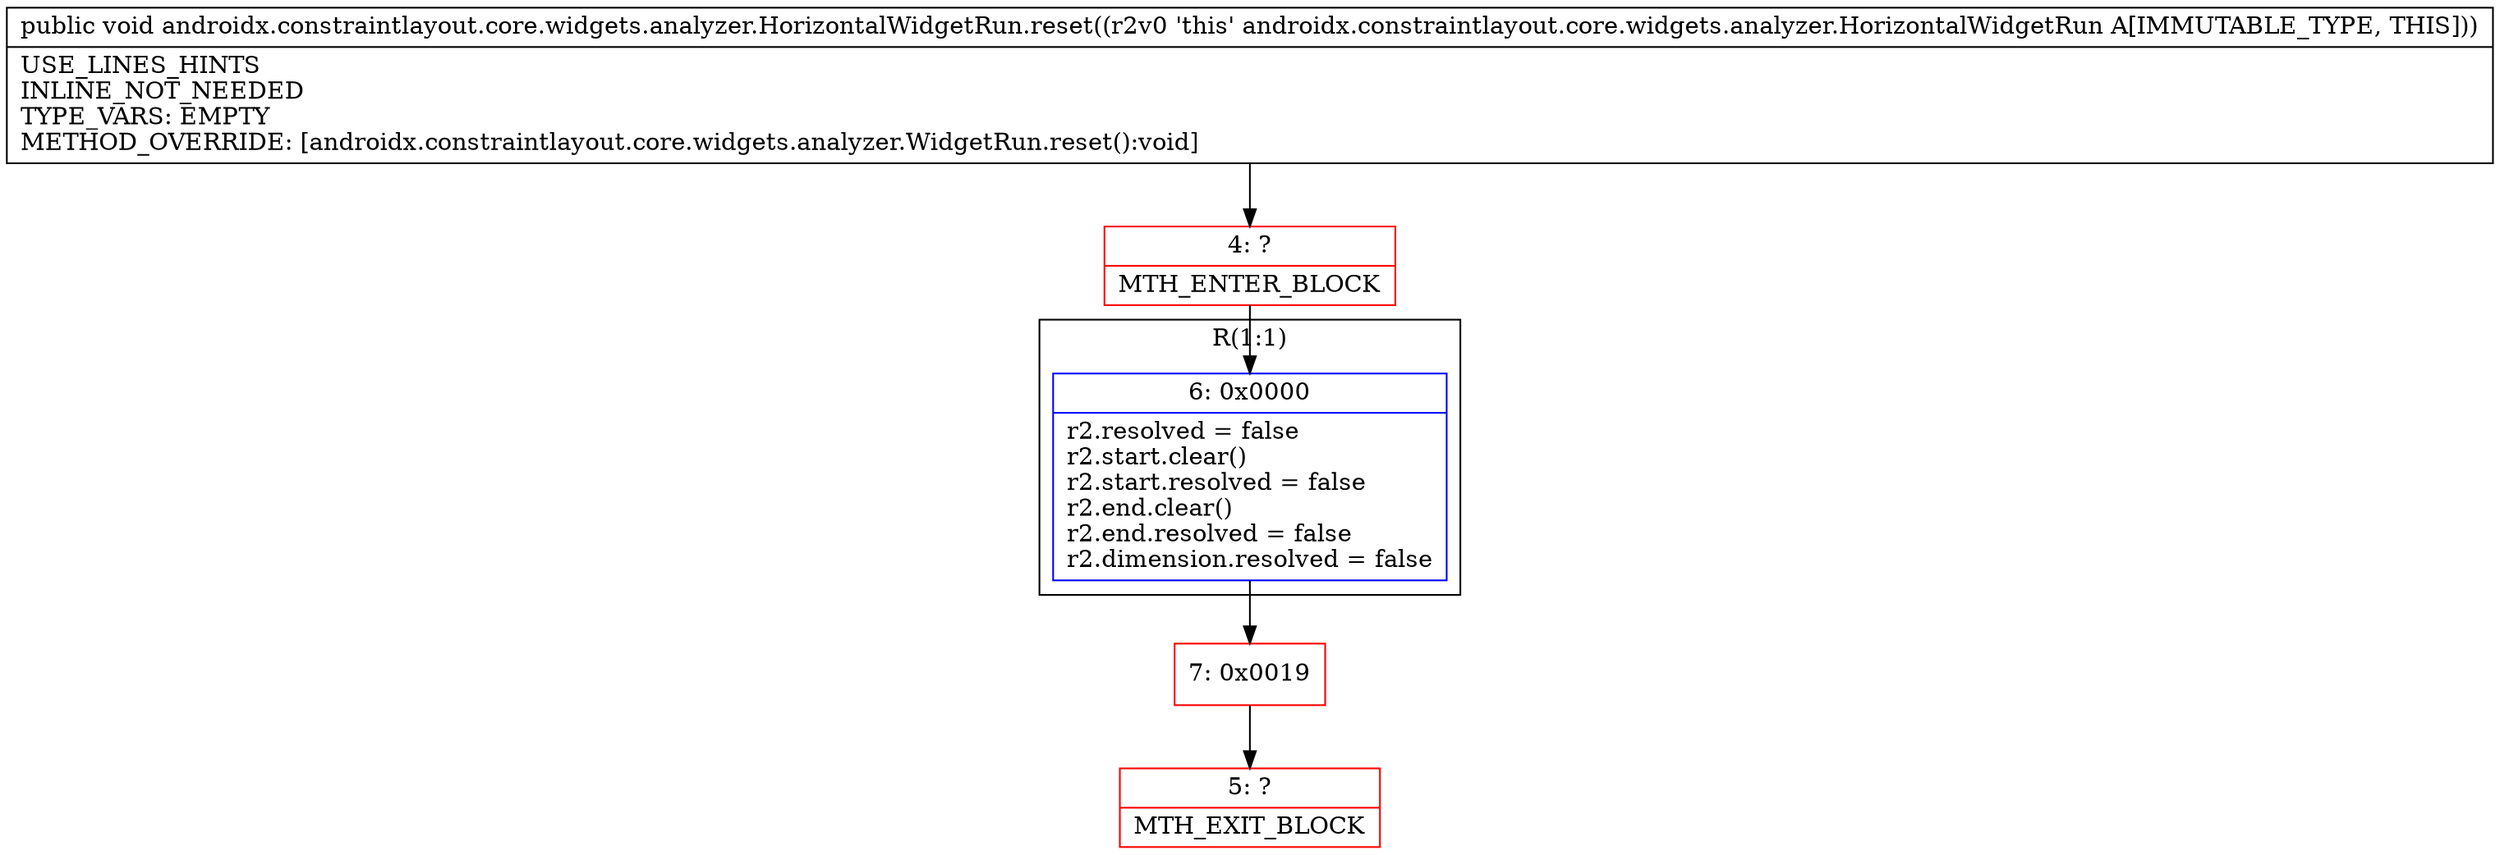 digraph "CFG forandroidx.constraintlayout.core.widgets.analyzer.HorizontalWidgetRun.reset()V" {
subgraph cluster_Region_651219521 {
label = "R(1:1)";
node [shape=record,color=blue];
Node_6 [shape=record,label="{6\:\ 0x0000|r2.resolved = false\lr2.start.clear()\lr2.start.resolved = false\lr2.end.clear()\lr2.end.resolved = false\lr2.dimension.resolved = false\l}"];
}
Node_4 [shape=record,color=red,label="{4\:\ ?|MTH_ENTER_BLOCK\l}"];
Node_7 [shape=record,color=red,label="{7\:\ 0x0019}"];
Node_5 [shape=record,color=red,label="{5\:\ ?|MTH_EXIT_BLOCK\l}"];
MethodNode[shape=record,label="{public void androidx.constraintlayout.core.widgets.analyzer.HorizontalWidgetRun.reset((r2v0 'this' androidx.constraintlayout.core.widgets.analyzer.HorizontalWidgetRun A[IMMUTABLE_TYPE, THIS]))  | USE_LINES_HINTS\lINLINE_NOT_NEEDED\lTYPE_VARS: EMPTY\lMETHOD_OVERRIDE: [androidx.constraintlayout.core.widgets.analyzer.WidgetRun.reset():void]\l}"];
MethodNode -> Node_4;Node_6 -> Node_7;
Node_4 -> Node_6;
Node_7 -> Node_5;
}

